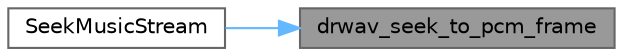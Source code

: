 digraph "drwav_seek_to_pcm_frame"
{
 // LATEX_PDF_SIZE
  bgcolor="transparent";
  edge [fontname=Helvetica,fontsize=10,labelfontname=Helvetica,labelfontsize=10];
  node [fontname=Helvetica,fontsize=10,shape=box,height=0.2,width=0.4];
  rankdir="RL";
  Node1 [id="Node000001",label="drwav_seek_to_pcm_frame",height=0.2,width=0.4,color="gray40", fillcolor="grey60", style="filled", fontcolor="black",tooltip=" "];
  Node1 -> Node2 [id="edge1_Node000001_Node000002",dir="back",color="steelblue1",style="solid",tooltip=" "];
  Node2 [id="Node000002",label="SeekMusicStream",height=0.2,width=0.4,color="grey40", fillcolor="white", style="filled",URL="$_classes_2lib_2raudio_8c.html#a750a638d84770b5b2fb8c2cfc5aa3d7c",tooltip=" "];
}

